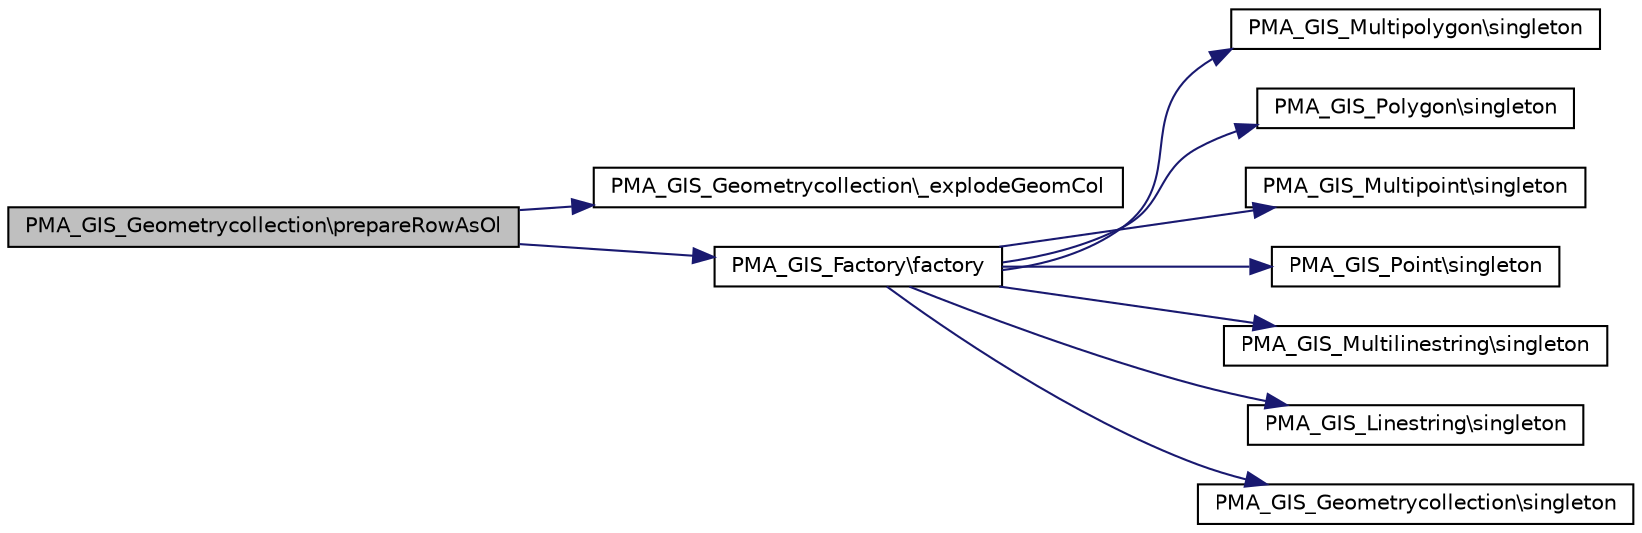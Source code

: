 digraph G
{
  edge [fontname="Helvetica",fontsize="10",labelfontname="Helvetica",labelfontsize="10"];
  node [fontname="Helvetica",fontsize="10",shape=record];
  rankdir="LR";
  Node1 [label="PMA_GIS_Geometrycollection\\prepareRowAsOl",height=0.2,width=0.4,color="black", fillcolor="grey75", style="filled" fontcolor="black"];
  Node1 -> Node2 [color="midnightblue",fontsize="10",style="solid",fontname="Helvetica"];
  Node2 [label="PMA_GIS_Geometrycollection\\_explodeGeomCol",height=0.2,width=0.4,color="black", fillcolor="white", style="filled",URL="$classPMA__GIS__Geometrycollection.html#ab3de6982ed0cea8a0ba0addf66267962",tooltip="Split the GEOMETRYCOLLECTION object and get its constituents."];
  Node1 -> Node3 [color="midnightblue",fontsize="10",style="solid",fontname="Helvetica"];
  Node3 [label="PMA_GIS_Factory\\factory",height=0.2,width=0.4,color="black", fillcolor="white", style="filled",URL="$classPMA__GIS__Factory.html#ab2a27d7954ca8e44c85eaad1da3d2ed6",tooltip="Returns the singleton instance of geometric class of the given type."];
  Node3 -> Node4 [color="midnightblue",fontsize="10",style="solid",fontname="Helvetica"];
  Node4 [label="PMA_GIS_Multipolygon\\singleton",height=0.2,width=0.4,color="black", fillcolor="white", style="filled",URL="$classPMA__GIS__Multipolygon.html#abfbb9a788e11a6c0bec37dfba29bfa43",tooltip="Returns the singleton."];
  Node3 -> Node5 [color="midnightblue",fontsize="10",style="solid",fontname="Helvetica"];
  Node5 [label="PMA_GIS_Polygon\\singleton",height=0.2,width=0.4,color="black", fillcolor="white", style="filled",URL="$classPMA__GIS__Polygon.html#a072ea5428bf2793142a6bfead98be2b9",tooltip="Returns the singleton."];
  Node3 -> Node6 [color="midnightblue",fontsize="10",style="solid",fontname="Helvetica"];
  Node6 [label="PMA_GIS_Multipoint\\singleton",height=0.2,width=0.4,color="black", fillcolor="white", style="filled",URL="$classPMA__GIS__Multipoint.html#a55a9abe6cf318d3456830a02a38d0054",tooltip="Returns the singleton."];
  Node3 -> Node7 [color="midnightblue",fontsize="10",style="solid",fontname="Helvetica"];
  Node7 [label="PMA_GIS_Point\\singleton",height=0.2,width=0.4,color="black", fillcolor="white", style="filled",URL="$classPMA__GIS__Point.html#ac3c1cc2f754a1df793726caf3fedb23c",tooltip="Returns the singleton."];
  Node3 -> Node8 [color="midnightblue",fontsize="10",style="solid",fontname="Helvetica"];
  Node8 [label="PMA_GIS_Multilinestring\\singleton",height=0.2,width=0.4,color="black", fillcolor="white", style="filled",URL="$classPMA__GIS__Multilinestring.html#aa0f1d2663f1ce229e565f3c8e968488d",tooltip="Returns the singleton."];
  Node3 -> Node9 [color="midnightblue",fontsize="10",style="solid",fontname="Helvetica"];
  Node9 [label="PMA_GIS_Linestring\\singleton",height=0.2,width=0.4,color="black", fillcolor="white", style="filled",URL="$classPMA__GIS__Linestring.html#a883d963904182b4344b2a5cd7c24ccdc",tooltip="Returns the singleton."];
  Node3 -> Node10 [color="midnightblue",fontsize="10",style="solid",fontname="Helvetica"];
  Node10 [label="PMA_GIS_Geometrycollection\\singleton",height=0.2,width=0.4,color="black", fillcolor="white", style="filled",URL="$classPMA__GIS__Geometrycollection.html#a9ada12a0f540af5be3be02bb44b51fcb",tooltip="Returns the singleton."];
}
